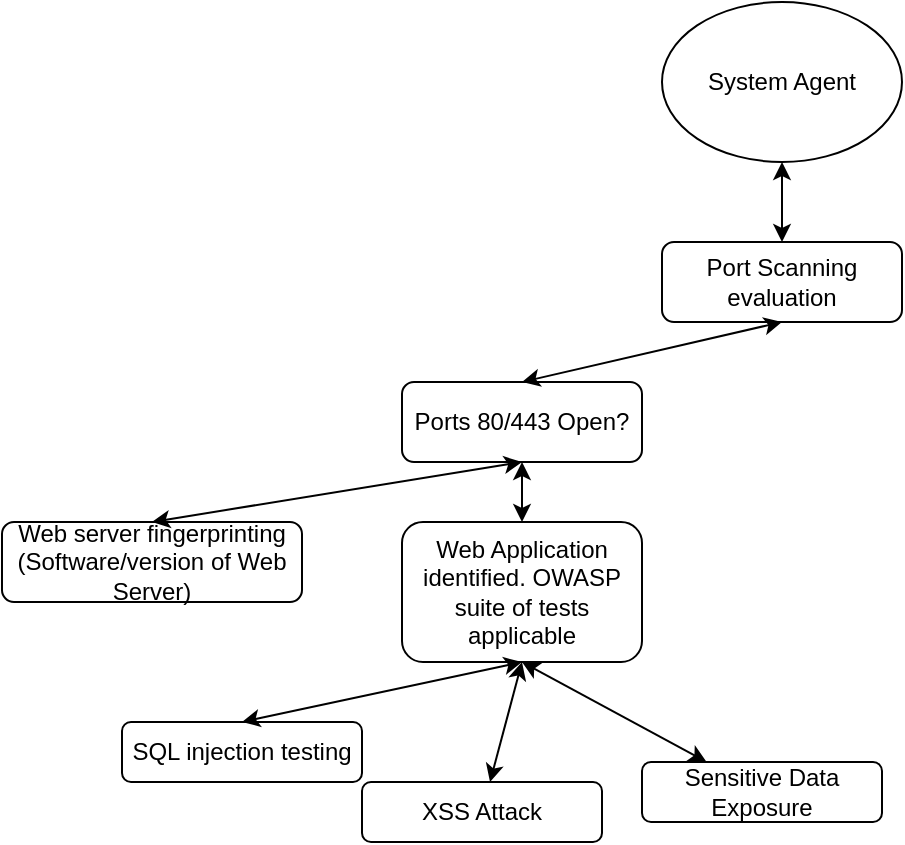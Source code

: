 <mxfile version="13.10.1" type="github">
  <diagram id="DchAP9sOTFPFpCIIkn_s" name="Page-1">
    <mxGraphModel dx="1609" dy="380" grid="1" gridSize="10" guides="1" tooltips="1" connect="1" arrows="1" fold="1" page="1" pageScale="1" pageWidth="827" pageHeight="1169" math="0" shadow="0">
      <root>
        <mxCell id="0" />
        <mxCell id="1" parent="0" />
        <mxCell id="s764aHb25zaueQciMdZv-1" value="System Agent" style="ellipse;whiteSpace=wrap;html=1;" vertex="1" parent="1">
          <mxGeometry x="250" y="50" width="120" height="80" as="geometry" />
        </mxCell>
        <mxCell id="s764aHb25zaueQciMdZv-3" value="Port Scanning evaluation" style="rounded=1;whiteSpace=wrap;html=1;" vertex="1" parent="1">
          <mxGeometry x="250" y="170" width="120" height="40" as="geometry" />
        </mxCell>
        <mxCell id="s764aHb25zaueQciMdZv-4" value="" style="endArrow=classic;startArrow=classic;html=1;entryX=0.5;entryY=1;entryDx=0;entryDy=0;exitX=0.5;exitY=0;exitDx=0;exitDy=0;" edge="1" parent="1" source="s764aHb25zaueQciMdZv-3" target="s764aHb25zaueQciMdZv-1">
          <mxGeometry width="50" height="50" relative="1" as="geometry">
            <mxPoint x="380" y="220" as="sourcePoint" />
            <mxPoint x="430" y="170" as="targetPoint" />
          </mxGeometry>
        </mxCell>
        <mxCell id="s764aHb25zaueQciMdZv-5" value="Ports 80/443 Open?" style="rounded=1;whiteSpace=wrap;html=1;" vertex="1" parent="1">
          <mxGeometry x="120" y="240" width="120" height="40" as="geometry" />
        </mxCell>
        <mxCell id="s764aHb25zaueQciMdZv-6" value="" style="endArrow=classic;startArrow=classic;html=1;entryX=0.5;entryY=1;entryDx=0;entryDy=0;exitX=0.5;exitY=0;exitDx=0;exitDy=0;" edge="1" parent="1" source="s764aHb25zaueQciMdZv-5" target="s764aHb25zaueQciMdZv-3">
          <mxGeometry width="50" height="50" relative="1" as="geometry">
            <mxPoint x="380" y="220" as="sourcePoint" />
            <mxPoint x="430" y="170" as="targetPoint" />
          </mxGeometry>
        </mxCell>
        <mxCell id="s764aHb25zaueQciMdZv-7" value="Web Application identified. OWASP suite of tests applicable" style="rounded=1;whiteSpace=wrap;html=1;" vertex="1" parent="1">
          <mxGeometry x="120" y="310" width="120" height="70" as="geometry" />
        </mxCell>
        <mxCell id="s764aHb25zaueQciMdZv-8" value="" style="endArrow=classic;startArrow=classic;html=1;exitX=0.5;exitY=0;exitDx=0;exitDy=0;" edge="1" parent="1" source="s764aHb25zaueQciMdZv-7" target="s764aHb25zaueQciMdZv-5">
          <mxGeometry width="50" height="50" relative="1" as="geometry">
            <mxPoint x="190" y="250" as="sourcePoint" />
            <mxPoint x="320" y="220" as="targetPoint" />
          </mxGeometry>
        </mxCell>
        <mxCell id="s764aHb25zaueQciMdZv-9" value="SQL injection testing" style="rounded=1;whiteSpace=wrap;html=1;" vertex="1" parent="1">
          <mxGeometry x="-20" y="410" width="120" height="30" as="geometry" />
        </mxCell>
        <mxCell id="s764aHb25zaueQciMdZv-10" value="XSS Attack" style="rounded=1;whiteSpace=wrap;html=1;" vertex="1" parent="1">
          <mxGeometry x="100" y="440" width="120" height="30" as="geometry" />
        </mxCell>
        <mxCell id="s764aHb25zaueQciMdZv-11" value="Sensitive Data Exposure" style="rounded=1;whiteSpace=wrap;html=1;" vertex="1" parent="1">
          <mxGeometry x="240" y="430" width="120" height="30" as="geometry" />
        </mxCell>
        <mxCell id="s764aHb25zaueQciMdZv-13" value="" style="endArrow=classic;startArrow=classic;html=1;entryX=0.5;entryY=1;entryDx=0;entryDy=0;" edge="1" parent="1" source="s764aHb25zaueQciMdZv-10" target="s764aHb25zaueQciMdZv-7">
          <mxGeometry width="50" height="50" relative="1" as="geometry">
            <mxPoint x="360" y="420" as="sourcePoint" />
            <mxPoint x="360" y="390" as="targetPoint" />
          </mxGeometry>
        </mxCell>
        <mxCell id="s764aHb25zaueQciMdZv-15" value="" style="endArrow=classic;startArrow=classic;html=1;entryX=0.5;entryY=1;entryDx=0;entryDy=0;" edge="1" parent="1" source="s764aHb25zaueQciMdZv-11" target="s764aHb25zaueQciMdZv-7">
          <mxGeometry width="50" height="50" relative="1" as="geometry">
            <mxPoint x="183.333" y="420" as="sourcePoint" />
            <mxPoint x="190" y="390" as="targetPoint" />
          </mxGeometry>
        </mxCell>
        <mxCell id="s764aHb25zaueQciMdZv-16" value="" style="endArrow=classic;startArrow=classic;html=1;entryX=0.5;entryY=0;entryDx=0;entryDy=0;exitX=0.5;exitY=1;exitDx=0;exitDy=0;" edge="1" parent="1" source="s764aHb25zaueQciMdZv-7" target="s764aHb25zaueQciMdZv-9">
          <mxGeometry width="50" height="50" relative="1" as="geometry">
            <mxPoint x="264.118" y="460" as="sourcePoint" />
            <mxPoint x="190" y="390" as="targetPoint" />
          </mxGeometry>
        </mxCell>
        <mxCell id="s764aHb25zaueQciMdZv-17" value="Web server fingerprinting (Software/version of Web Server)" style="rounded=1;whiteSpace=wrap;html=1;" vertex="1" parent="1">
          <mxGeometry x="-80" y="310" width="150" height="40" as="geometry" />
        </mxCell>
        <mxCell id="s764aHb25zaueQciMdZv-18" value="" style="endArrow=classic;startArrow=classic;html=1;exitX=0.5;exitY=0;exitDx=0;exitDy=0;entryX=0.5;entryY=1;entryDx=0;entryDy=0;" edge="1" parent="1" source="s764aHb25zaueQciMdZv-17" target="s764aHb25zaueQciMdZv-5">
          <mxGeometry width="50" height="50" relative="1" as="geometry">
            <mxPoint x="190" y="320" as="sourcePoint" />
            <mxPoint x="190" y="290" as="targetPoint" />
          </mxGeometry>
        </mxCell>
      </root>
    </mxGraphModel>
  </diagram>
</mxfile>
